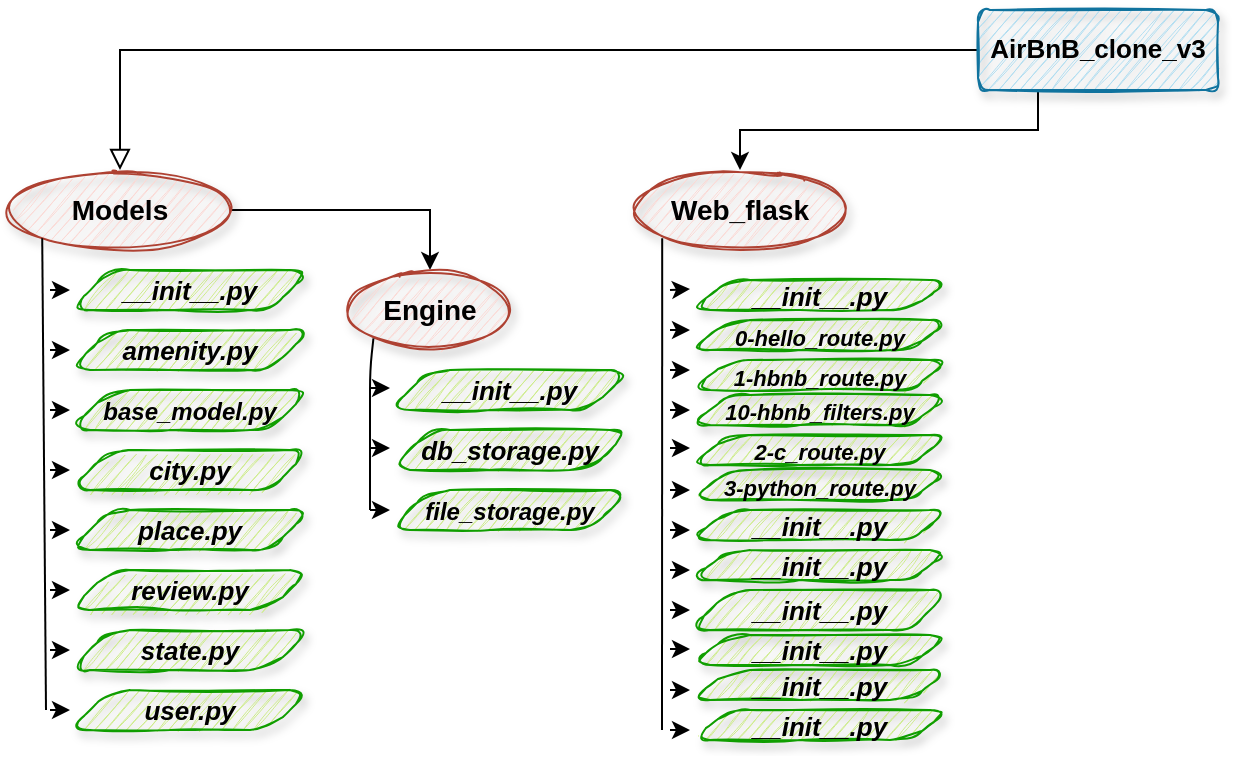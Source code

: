 <mxfile version="14.2.7" type="github">
  <diagram id="C5RBs43oDa-KdzZeNtuy" name="Page-1">
    <mxGraphModel dx="1866" dy="548" grid="1" gridSize="10" guides="1" tooltips="1" connect="1" arrows="1" fold="1" page="1" pageScale="1" pageWidth="827" pageHeight="1169" math="0" shadow="0">
      <root>
        <mxCell id="WIyWlLk6GJQsqaUBKTNV-0" />
        <mxCell id="WIyWlLk6GJQsqaUBKTNV-1" parent="WIyWlLk6GJQsqaUBKTNV-0" />
        <mxCell id="WIyWlLk6GJQsqaUBKTNV-2" value="" style="rounded=0;html=1;jettySize=auto;orthogonalLoop=1;fontSize=11;endArrow=block;endFill=0;endSize=8;strokeWidth=1;shadow=0;labelBackgroundColor=#000000;edgeStyle=orthogonalEdgeStyle;verticalAlign=middle;entryX=0.5;entryY=0;entryDx=0;entryDy=0;" parent="WIyWlLk6GJQsqaUBKTNV-1" source="WIyWlLk6GJQsqaUBKTNV-3" target="X8ssAYlHQM4Of4_cosEG-1" edge="1">
          <mxGeometry relative="1" as="geometry">
            <mxPoint x="-70" y="80" as="targetPoint" />
            <Array as="points">
              <mxPoint x="-75" y="40" />
            </Array>
          </mxGeometry>
        </mxCell>
        <mxCell id="X8ssAYlHQM4Of4_cosEG-45" style="edgeStyle=orthogonalEdgeStyle;rounded=0;orthogonalLoop=1;jettySize=auto;html=1;exitX=0.25;exitY=1;exitDx=0;exitDy=0;fontSize=13;entryX=0.5;entryY=0;entryDx=0;entryDy=0;" edge="1" parent="WIyWlLk6GJQsqaUBKTNV-1" source="WIyWlLk6GJQsqaUBKTNV-3" target="X8ssAYlHQM4Of4_cosEG-46">
          <mxGeometry relative="1" as="geometry">
            <mxPoint x="260" y="100" as="targetPoint" />
          </mxGeometry>
        </mxCell>
        <mxCell id="WIyWlLk6GJQsqaUBKTNV-3" value="&lt;b style=&quot;line-height: 120%&quot;&gt;&lt;font style=&quot;font-size: 13px&quot;&gt;AirBnB_clone_v3&lt;/font&gt;&lt;/b&gt;" style="rounded=1;whiteSpace=wrap;html=1;fontSize=12;glass=0;strokeWidth=1;shadow=1;fillColor=#b1ddf0;strokeColor=#10739e;sketch=1;" parent="WIyWlLk6GJQsqaUBKTNV-1" vertex="1">
          <mxGeometry x="354" y="20" width="120" height="40" as="geometry" />
        </mxCell>
        <mxCell id="X8ssAYlHQM4Of4_cosEG-3" value="" style="edgeStyle=orthogonalEdgeStyle;rounded=0;orthogonalLoop=1;jettySize=auto;html=1;" edge="1" parent="WIyWlLk6GJQsqaUBKTNV-1" source="X8ssAYlHQM4Of4_cosEG-1" target="X8ssAYlHQM4Of4_cosEG-2">
          <mxGeometry relative="1" as="geometry" />
        </mxCell>
        <mxCell id="X8ssAYlHQM4Of4_cosEG-1" value="&lt;font style=&quot;font-size: 14px&quot;&gt;Models&lt;/font&gt;" style="ellipse;whiteSpace=wrap;html=1;rounded=1;shadow=1;glass=0;sketch=1;fillColor=#fad9d5;strokeColor=#ae4132;fontStyle=1" vertex="1" parent="WIyWlLk6GJQsqaUBKTNV-1">
          <mxGeometry x="-130" y="100" width="110" height="40" as="geometry" />
        </mxCell>
        <mxCell id="X8ssAYlHQM4Of4_cosEG-2" value="&lt;font style=&quot;font-size: 14px&quot;&gt;Engine&lt;/font&gt;" style="ellipse;whiteSpace=wrap;html=1;rounded=1;shadow=1;glass=0;sketch=1;fontSize=13;fillColor=#fad9d5;strokeColor=#ae4132;fontStyle=1" vertex="1" parent="WIyWlLk6GJQsqaUBKTNV-1">
          <mxGeometry x="40" y="150" width="80" height="40" as="geometry" />
        </mxCell>
        <mxCell id="X8ssAYlHQM4Of4_cosEG-4" value="" style="endArrow=none;html=1;fontSize=13;entryX=0;entryY=1;entryDx=0;entryDy=0;" edge="1" parent="WIyWlLk6GJQsqaUBKTNV-1" target="X8ssAYlHQM4Of4_cosEG-1">
          <mxGeometry width="50" height="50" relative="1" as="geometry">
            <mxPoint x="-112" y="370" as="sourcePoint" />
            <mxPoint x="410" y="260" as="targetPoint" />
          </mxGeometry>
        </mxCell>
        <mxCell id="X8ssAYlHQM4Of4_cosEG-5" value="" style="endArrow=classic;html=1;fontSize=13;" edge="1" parent="WIyWlLk6GJQsqaUBKTNV-1">
          <mxGeometry width="50" height="50" relative="1" as="geometry">
            <mxPoint x="-110" y="160" as="sourcePoint" />
            <mxPoint x="-100" y="160" as="targetPoint" />
          </mxGeometry>
        </mxCell>
        <mxCell id="X8ssAYlHQM4Of4_cosEG-6" value="" style="endArrow=classic;html=1;fontSize=13;" edge="1" parent="WIyWlLk6GJQsqaUBKTNV-1">
          <mxGeometry width="50" height="50" relative="1" as="geometry">
            <mxPoint x="-110" y="190" as="sourcePoint" />
            <mxPoint x="-100" y="190" as="targetPoint" />
          </mxGeometry>
        </mxCell>
        <mxCell id="X8ssAYlHQM4Of4_cosEG-8" value="__init__.py" style="shape=parallelogram;perimeter=parallelogramPerimeter;html=1;fixedSize=1;rounded=1;shadow=1;glass=0;sketch=1;fontSize=13;fillColor=#cdeb8b;strokeColor=#109E00;labelBackgroundColor=none;labelBorderColor=none;whiteSpace=wrap;fontStyle=3" vertex="1" parent="WIyWlLk6GJQsqaUBKTNV-1">
          <mxGeometry x="-100" y="150" width="120" height="20" as="geometry" />
        </mxCell>
        <mxCell id="X8ssAYlHQM4Of4_cosEG-9" value="amenity.py" style="shape=parallelogram;perimeter=parallelogramPerimeter;whiteSpace=wrap;html=1;fixedSize=1;rounded=1;shadow=1;glass=0;sketch=1;fontSize=13;fillColor=#cdeb8b;strokeColor=#109E00;fontStyle=3" vertex="1" parent="WIyWlLk6GJQsqaUBKTNV-1">
          <mxGeometry x="-100" y="180" width="120" height="20" as="geometry" />
        </mxCell>
        <mxCell id="X8ssAYlHQM4Of4_cosEG-10" value="" style="endArrow=classic;html=1;fontSize=13;" edge="1" parent="WIyWlLk6GJQsqaUBKTNV-1">
          <mxGeometry width="50" height="50" relative="1" as="geometry">
            <mxPoint x="-110" y="220" as="sourcePoint" />
            <mxPoint x="-100" y="220" as="targetPoint" />
          </mxGeometry>
        </mxCell>
        <mxCell id="X8ssAYlHQM4Of4_cosEG-13" value="" style="endArrow=classic;html=1;fontSize=13;" edge="1" parent="WIyWlLk6GJQsqaUBKTNV-1">
          <mxGeometry width="50" height="50" relative="1" as="geometry">
            <mxPoint x="-110" y="250" as="sourcePoint" />
            <mxPoint x="-100" y="250" as="targetPoint" />
          </mxGeometry>
        </mxCell>
        <mxCell id="X8ssAYlHQM4Of4_cosEG-14" value="" style="endArrow=classic;html=1;fontSize=13;" edge="1" parent="WIyWlLk6GJQsqaUBKTNV-1">
          <mxGeometry width="50" height="50" relative="1" as="geometry">
            <mxPoint x="-110" y="280" as="sourcePoint" />
            <mxPoint x="-100" y="280" as="targetPoint" />
          </mxGeometry>
        </mxCell>
        <mxCell id="X8ssAYlHQM4Of4_cosEG-15" value="" style="endArrow=classic;html=1;fontSize=13;" edge="1" parent="WIyWlLk6GJQsqaUBKTNV-1">
          <mxGeometry width="50" height="50" relative="1" as="geometry">
            <mxPoint x="-110" y="310" as="sourcePoint" />
            <mxPoint x="-100" y="310" as="targetPoint" />
          </mxGeometry>
        </mxCell>
        <mxCell id="X8ssAYlHQM4Of4_cosEG-16" value="&lt;font style=&quot;font-size: 12px&quot;&gt;base_model.py&lt;/font&gt;" style="shape=parallelogram;perimeter=parallelogramPerimeter;whiteSpace=wrap;html=1;fixedSize=1;rounded=1;shadow=1;glass=0;sketch=1;fontSize=13;fillColor=#cdeb8b;strokeColor=#109E00;fontStyle=3" vertex="1" parent="WIyWlLk6GJQsqaUBKTNV-1">
          <mxGeometry x="-100" y="210" width="120" height="20" as="geometry" />
        </mxCell>
        <mxCell id="X8ssAYlHQM4Of4_cosEG-17" value="city.py" style="shape=parallelogram;perimeter=parallelogramPerimeter;whiteSpace=wrap;html=1;fixedSize=1;rounded=1;shadow=1;glass=0;sketch=1;fontSize=13;fillColor=#cdeb8b;strokeColor=#109E00;fontStyle=3" vertex="1" parent="WIyWlLk6GJQsqaUBKTNV-1">
          <mxGeometry x="-100" y="240" width="120" height="20" as="geometry" />
        </mxCell>
        <mxCell id="X8ssAYlHQM4Of4_cosEG-18" value="place.py" style="shape=parallelogram;perimeter=parallelogramPerimeter;whiteSpace=wrap;html=1;fixedSize=1;rounded=1;shadow=1;glass=0;sketch=1;fontSize=13;fillColor=#cdeb8b;strokeColor=#109E00;fontStyle=3" vertex="1" parent="WIyWlLk6GJQsqaUBKTNV-1">
          <mxGeometry x="-100" y="270" width="120" height="20" as="geometry" />
        </mxCell>
        <mxCell id="X8ssAYlHQM4Of4_cosEG-19" value="" style="endArrow=classic;html=1;fontSize=13;" edge="1" parent="WIyWlLk6GJQsqaUBKTNV-1">
          <mxGeometry width="50" height="50" relative="1" as="geometry">
            <mxPoint x="-110" y="340" as="sourcePoint" />
            <mxPoint x="-100" y="340" as="targetPoint" />
          </mxGeometry>
        </mxCell>
        <mxCell id="X8ssAYlHQM4Of4_cosEG-20" value="" style="endArrow=classic;html=1;fontSize=13;" edge="1" parent="WIyWlLk6GJQsqaUBKTNV-1">
          <mxGeometry width="50" height="50" relative="1" as="geometry">
            <mxPoint x="-110" y="370" as="sourcePoint" />
            <mxPoint x="-100" y="370" as="targetPoint" />
          </mxGeometry>
        </mxCell>
        <mxCell id="X8ssAYlHQM4Of4_cosEG-21" value="review.py" style="shape=parallelogram;perimeter=parallelogramPerimeter;whiteSpace=wrap;html=1;fixedSize=1;rounded=1;shadow=1;glass=0;sketch=1;fontSize=13;fillColor=#cdeb8b;strokeColor=#109E00;fontStyle=3" vertex="1" parent="WIyWlLk6GJQsqaUBKTNV-1">
          <mxGeometry x="-100" y="300" width="120" height="20" as="geometry" />
        </mxCell>
        <mxCell id="X8ssAYlHQM4Of4_cosEG-22" value="state.py" style="shape=parallelogram;perimeter=parallelogramPerimeter;whiteSpace=wrap;html=1;fixedSize=1;rounded=1;shadow=1;glass=0;sketch=1;fontSize=13;fillColor=#cdeb8b;strokeColor=#109E00;fontStyle=3" vertex="1" parent="WIyWlLk6GJQsqaUBKTNV-1">
          <mxGeometry x="-100" y="330" width="120" height="20" as="geometry" />
        </mxCell>
        <mxCell id="X8ssAYlHQM4Of4_cosEG-23" value="user.py" style="shape=parallelogram;perimeter=parallelogramPerimeter;whiteSpace=wrap;html=1;fixedSize=1;rounded=1;shadow=1;glass=0;sketch=1;fontSize=13;fillColor=#cdeb8b;strokeColor=#109E00;fontStyle=3" vertex="1" parent="WIyWlLk6GJQsqaUBKTNV-1">
          <mxGeometry x="-100" y="360" width="120" height="20" as="geometry" />
        </mxCell>
        <mxCell id="X8ssAYlHQM4Of4_cosEG-24" value="" style="endArrow=classic;html=1;fontSize=13;" edge="1" parent="WIyWlLk6GJQsqaUBKTNV-1">
          <mxGeometry width="50" height="50" relative="1" as="geometry">
            <mxPoint x="50" y="209" as="sourcePoint" />
            <mxPoint x="60" y="209" as="targetPoint" />
          </mxGeometry>
        </mxCell>
        <mxCell id="X8ssAYlHQM4Of4_cosEG-25" value="" style="endArrow=classic;html=1;fontSize=13;" edge="1" parent="WIyWlLk6GJQsqaUBKTNV-1">
          <mxGeometry width="50" height="50" relative="1" as="geometry">
            <mxPoint x="50" y="239" as="sourcePoint" />
            <mxPoint x="60" y="239" as="targetPoint" />
          </mxGeometry>
        </mxCell>
        <mxCell id="X8ssAYlHQM4Of4_cosEG-26" value="__init__.py" style="shape=parallelogram;perimeter=parallelogramPerimeter;html=1;fixedSize=1;rounded=1;shadow=1;glass=0;sketch=1;fontSize=13;fillColor=#cdeb8b;strokeColor=#109E00;labelBackgroundColor=none;labelBorderColor=none;whiteSpace=wrap;fontStyle=3" vertex="1" parent="WIyWlLk6GJQsqaUBKTNV-1">
          <mxGeometry x="60" y="200" width="120" height="20" as="geometry" />
        </mxCell>
        <mxCell id="X8ssAYlHQM4Of4_cosEG-27" value="db_storage.py" style="shape=parallelogram;perimeter=parallelogramPerimeter;whiteSpace=wrap;html=1;fixedSize=1;rounded=1;shadow=1;glass=0;sketch=1;fontSize=13;fillColor=#cdeb8b;strokeColor=#109E00;fontStyle=3" vertex="1" parent="WIyWlLk6GJQsqaUBKTNV-1">
          <mxGeometry x="60" y="230" width="120" height="20" as="geometry" />
        </mxCell>
        <mxCell id="X8ssAYlHQM4Of4_cosEG-28" value="" style="endArrow=classic;html=1;fontSize=13;" edge="1" parent="WIyWlLk6GJQsqaUBKTNV-1">
          <mxGeometry width="50" height="50" relative="1" as="geometry">
            <mxPoint x="50" y="270" as="sourcePoint" />
            <mxPoint x="60" y="270" as="targetPoint" />
          </mxGeometry>
        </mxCell>
        <mxCell id="X8ssAYlHQM4Of4_cosEG-32" value="&lt;font style=&quot;font-size: 12px&quot;&gt;file_storage.py&lt;/font&gt;" style="shape=parallelogram;perimeter=parallelogramPerimeter;whiteSpace=wrap;html=1;fixedSize=1;rounded=1;shadow=1;glass=0;sketch=1;fontSize=13;fillColor=#cdeb8b;strokeColor=#109E00;fontStyle=3" vertex="1" parent="WIyWlLk6GJQsqaUBKTNV-1">
          <mxGeometry x="60" y="260" width="120" height="20" as="geometry" />
        </mxCell>
        <mxCell id="X8ssAYlHQM4Of4_cosEG-40" value="" style="endArrow=none;html=1;fontSize=13;entryX=0;entryY=1;entryDx=0;entryDy=0;" edge="1" parent="WIyWlLk6GJQsqaUBKTNV-1" target="X8ssAYlHQM4Of4_cosEG-2">
          <mxGeometry width="50" height="50" relative="1" as="geometry">
            <mxPoint x="50" y="270" as="sourcePoint" />
            <mxPoint x="50" y="190" as="targetPoint" />
            <Array as="points">
              <mxPoint x="50" y="200" />
            </Array>
          </mxGeometry>
        </mxCell>
        <mxCell id="X8ssAYlHQM4Of4_cosEG-46" value="&lt;span style=&quot;font-size: 14px&quot;&gt;Web_flask&lt;/span&gt;" style="ellipse;whiteSpace=wrap;html=1;rounded=1;shadow=1;glass=0;sketch=1;fillColor=#fad9d5;strokeColor=#ae4132;fontStyle=1" vertex="1" parent="WIyWlLk6GJQsqaUBKTNV-1">
          <mxGeometry x="180" y="100" width="110" height="40" as="geometry" />
        </mxCell>
        <mxCell id="X8ssAYlHQM4Of4_cosEG-51" value="" style="endArrow=none;html=1;labelBackgroundColor=#000000;fontSize=13;entryX=0;entryY=1;entryDx=0;entryDy=0;" edge="1" parent="WIyWlLk6GJQsqaUBKTNV-1" target="X8ssAYlHQM4Of4_cosEG-46">
          <mxGeometry width="50" height="50" relative="1" as="geometry">
            <mxPoint x="196" y="380" as="sourcePoint" />
            <mxPoint x="410" y="260" as="targetPoint" />
          </mxGeometry>
        </mxCell>
        <mxCell id="X8ssAYlHQM4Of4_cosEG-54" value="" style="endArrow=classic;html=1;fontSize=13;" edge="1" parent="WIyWlLk6GJQsqaUBKTNV-1">
          <mxGeometry width="50" height="50" relative="1" as="geometry">
            <mxPoint x="200" y="160" as="sourcePoint" />
            <mxPoint x="210" y="159.5" as="targetPoint" />
          </mxGeometry>
        </mxCell>
        <mxCell id="X8ssAYlHQM4Of4_cosEG-56" value="" style="endArrow=classic;html=1;fontSize=13;" edge="1" parent="WIyWlLk6GJQsqaUBKTNV-1">
          <mxGeometry width="50" height="50" relative="1" as="geometry">
            <mxPoint x="200" y="180" as="sourcePoint" />
            <mxPoint x="210" y="180" as="targetPoint" />
          </mxGeometry>
        </mxCell>
        <mxCell id="X8ssAYlHQM4Of4_cosEG-57" value="" style="endArrow=classic;html=1;fontSize=13;" edge="1" parent="WIyWlLk6GJQsqaUBKTNV-1">
          <mxGeometry width="50" height="50" relative="1" as="geometry">
            <mxPoint x="200" y="200" as="sourcePoint" />
            <mxPoint x="210" y="200" as="targetPoint" />
          </mxGeometry>
        </mxCell>
        <mxCell id="X8ssAYlHQM4Of4_cosEG-58" value="" style="endArrow=classic;html=1;fontSize=13;" edge="1" parent="WIyWlLk6GJQsqaUBKTNV-1">
          <mxGeometry width="50" height="50" relative="1" as="geometry">
            <mxPoint x="200" y="220" as="sourcePoint" />
            <mxPoint x="210" y="220" as="targetPoint" />
          </mxGeometry>
        </mxCell>
        <mxCell id="X8ssAYlHQM4Of4_cosEG-59" value="" style="endArrow=classic;html=1;fontSize=13;" edge="1" parent="WIyWlLk6GJQsqaUBKTNV-1">
          <mxGeometry width="50" height="50" relative="1" as="geometry">
            <mxPoint x="200" y="239" as="sourcePoint" />
            <mxPoint x="210" y="239" as="targetPoint" />
          </mxGeometry>
        </mxCell>
        <mxCell id="X8ssAYlHQM4Of4_cosEG-60" value="" style="endArrow=classic;html=1;fontSize=13;" edge="1" parent="WIyWlLk6GJQsqaUBKTNV-1">
          <mxGeometry width="50" height="50" relative="1" as="geometry">
            <mxPoint x="200" y="260" as="sourcePoint" />
            <mxPoint x="210" y="260" as="targetPoint" />
          </mxGeometry>
        </mxCell>
        <mxCell id="X8ssAYlHQM4Of4_cosEG-61" value="" style="endArrow=classic;html=1;fontSize=13;" edge="1" parent="WIyWlLk6GJQsqaUBKTNV-1">
          <mxGeometry width="50" height="50" relative="1" as="geometry">
            <mxPoint x="200" y="280" as="sourcePoint" />
            <mxPoint x="210" y="280" as="targetPoint" />
          </mxGeometry>
        </mxCell>
        <mxCell id="X8ssAYlHQM4Of4_cosEG-62" value="" style="endArrow=classic;html=1;fontSize=13;" edge="1" parent="WIyWlLk6GJQsqaUBKTNV-1">
          <mxGeometry width="50" height="50" relative="1" as="geometry">
            <mxPoint x="200" y="300" as="sourcePoint" />
            <mxPoint x="210" y="300" as="targetPoint" />
          </mxGeometry>
        </mxCell>
        <mxCell id="X8ssAYlHQM4Of4_cosEG-63" value="" style="endArrow=classic;html=1;fontSize=13;" edge="1" parent="WIyWlLk6GJQsqaUBKTNV-1">
          <mxGeometry width="50" height="50" relative="1" as="geometry">
            <mxPoint x="200" y="320" as="sourcePoint" />
            <mxPoint x="210" y="320" as="targetPoint" />
          </mxGeometry>
        </mxCell>
        <mxCell id="X8ssAYlHQM4Of4_cosEG-64" value="" style="endArrow=classic;html=1;fontSize=13;" edge="1" parent="WIyWlLk6GJQsqaUBKTNV-1">
          <mxGeometry width="50" height="50" relative="1" as="geometry">
            <mxPoint x="200" y="339.5" as="sourcePoint" />
            <mxPoint x="210" y="339.5" as="targetPoint" />
          </mxGeometry>
        </mxCell>
        <mxCell id="X8ssAYlHQM4Of4_cosEG-65" value="" style="endArrow=classic;html=1;fontSize=13;" edge="1" parent="WIyWlLk6GJQsqaUBKTNV-1">
          <mxGeometry width="50" height="50" relative="1" as="geometry">
            <mxPoint x="200" y="360" as="sourcePoint" />
            <mxPoint x="210" y="360" as="targetPoint" />
          </mxGeometry>
        </mxCell>
        <mxCell id="X8ssAYlHQM4Of4_cosEG-66" value="" style="endArrow=classic;html=1;fontSize=13;" edge="1" parent="WIyWlLk6GJQsqaUBKTNV-1">
          <mxGeometry width="50" height="50" relative="1" as="geometry">
            <mxPoint x="200" y="380" as="sourcePoint" />
            <mxPoint x="210" y="380" as="targetPoint" />
          </mxGeometry>
        </mxCell>
        <mxCell id="X8ssAYlHQM4Of4_cosEG-67" value="__init__.py" style="shape=parallelogram;perimeter=parallelogramPerimeter;html=1;fixedSize=1;rounded=1;shadow=1;glass=0;sketch=1;fontSize=13;fillColor=#cdeb8b;strokeColor=#109E00;labelBackgroundColor=none;labelBorderColor=none;whiteSpace=wrap;fontStyle=3" vertex="1" parent="WIyWlLk6GJQsqaUBKTNV-1">
          <mxGeometry x="210" y="155" width="130" height="15" as="geometry" />
        </mxCell>
        <mxCell id="X8ssAYlHQM4Of4_cosEG-69" value="&lt;font style=&quot;font-size: 11px&quot;&gt;0-hello_route.py&lt;/font&gt;" style="shape=parallelogram;perimeter=parallelogramPerimeter;html=1;fixedSize=1;rounded=1;shadow=1;glass=0;sketch=1;fontSize=13;fillColor=#cdeb8b;strokeColor=#109E00;labelBackgroundColor=none;labelBorderColor=none;whiteSpace=wrap;fontStyle=3" vertex="1" parent="WIyWlLk6GJQsqaUBKTNV-1">
          <mxGeometry x="210" y="175" width="130" height="15" as="geometry" />
        </mxCell>
        <mxCell id="X8ssAYlHQM4Of4_cosEG-70" value="&lt;font style=&quot;font-size: 11px&quot;&gt;1-hbnb_route.py&lt;/font&gt;" style="shape=parallelogram;perimeter=parallelogramPerimeter;html=1;fixedSize=1;rounded=1;shadow=1;glass=0;sketch=1;fontSize=13;fillColor=#cdeb8b;strokeColor=#109E00;labelBackgroundColor=none;labelBorderColor=none;whiteSpace=wrap;fontStyle=3" vertex="1" parent="WIyWlLk6GJQsqaUBKTNV-1">
          <mxGeometry x="210" y="195" width="130" height="15" as="geometry" />
        </mxCell>
        <mxCell id="X8ssAYlHQM4Of4_cosEG-71" value="&lt;font style=&quot;font-size: 11px&quot;&gt;10-hbnb_filters.py&lt;/font&gt;" style="shape=parallelogram;perimeter=parallelogramPerimeter;html=1;fixedSize=1;rounded=1;shadow=1;glass=0;sketch=1;fontSize=13;fillColor=#cdeb8b;strokeColor=#109E00;labelBackgroundColor=none;labelBorderColor=none;whiteSpace=wrap;fontStyle=3" vertex="1" parent="WIyWlLk6GJQsqaUBKTNV-1">
          <mxGeometry x="210" y="212.5" width="130" height="15" as="geometry" />
        </mxCell>
        <mxCell id="X8ssAYlHQM4Of4_cosEG-72" value="&lt;font style=&quot;font-size: 11px&quot;&gt;2-c_route.py&lt;/font&gt;" style="shape=parallelogram;perimeter=parallelogramPerimeter;html=1;fixedSize=1;rounded=1;shadow=1;glass=0;sketch=1;fontSize=13;fillColor=#cdeb8b;strokeColor=#109E00;labelBackgroundColor=none;labelBorderColor=none;whiteSpace=wrap;fontStyle=3" vertex="1" parent="WIyWlLk6GJQsqaUBKTNV-1">
          <mxGeometry x="210" y="232.5" width="130" height="15" as="geometry" />
        </mxCell>
        <mxCell id="X8ssAYlHQM4Of4_cosEG-73" value="&lt;font style=&quot;font-size: 11px&quot;&gt;3-python_route.py&lt;/font&gt;" style="shape=parallelogram;perimeter=parallelogramPerimeter;html=1;fixedSize=1;rounded=1;shadow=1;glass=0;sketch=1;fontSize=13;fillColor=#cdeb8b;strokeColor=#109E00;labelBackgroundColor=none;labelBorderColor=none;whiteSpace=wrap;fontStyle=3" vertex="1" parent="WIyWlLk6GJQsqaUBKTNV-1">
          <mxGeometry x="210" y="250" width="130" height="15" as="geometry" />
        </mxCell>
        <mxCell id="X8ssAYlHQM4Of4_cosEG-74" value="__init__.py" style="shape=parallelogram;perimeter=parallelogramPerimeter;html=1;fixedSize=1;rounded=1;shadow=1;glass=0;sketch=1;fontSize=13;fillColor=#cdeb8b;strokeColor=#109E00;labelBackgroundColor=none;labelBorderColor=none;whiteSpace=wrap;fontStyle=3" vertex="1" parent="WIyWlLk6GJQsqaUBKTNV-1">
          <mxGeometry x="210" y="270" width="130" height="15" as="geometry" />
        </mxCell>
        <mxCell id="X8ssAYlHQM4Of4_cosEG-75" value="__init__.py" style="shape=parallelogram;perimeter=parallelogramPerimeter;html=1;fixedSize=1;rounded=1;shadow=1;glass=0;sketch=1;fontSize=13;fillColor=#cdeb8b;strokeColor=#109E00;labelBackgroundColor=none;labelBorderColor=none;whiteSpace=wrap;fontStyle=3" vertex="1" parent="WIyWlLk6GJQsqaUBKTNV-1">
          <mxGeometry x="210" y="290" width="130" height="15" as="geometry" />
        </mxCell>
        <mxCell id="X8ssAYlHQM4Of4_cosEG-76" value="__init__.py" style="shape=parallelogram;perimeter=parallelogramPerimeter;html=1;fixedSize=1;rounded=1;shadow=1;glass=0;sketch=1;fontSize=13;fillColor=#cdeb8b;strokeColor=#109E00;labelBackgroundColor=none;labelBorderColor=none;whiteSpace=wrap;fontStyle=3" vertex="1" parent="WIyWlLk6GJQsqaUBKTNV-1">
          <mxGeometry x="210" y="310" width="130" height="20" as="geometry" />
        </mxCell>
        <mxCell id="X8ssAYlHQM4Of4_cosEG-77" value="__init__.py" style="shape=parallelogram;perimeter=parallelogramPerimeter;html=1;fixedSize=1;rounded=1;shadow=1;glass=0;sketch=1;fontSize=13;fillColor=#cdeb8b;strokeColor=#109E00;labelBackgroundColor=none;labelBorderColor=none;whiteSpace=wrap;fontStyle=3" vertex="1" parent="WIyWlLk6GJQsqaUBKTNV-1">
          <mxGeometry x="210" y="332.5" width="130" height="15" as="geometry" />
        </mxCell>
        <mxCell id="X8ssAYlHQM4Of4_cosEG-78" value="__init__.py" style="shape=parallelogram;perimeter=parallelogramPerimeter;html=1;fixedSize=1;rounded=1;shadow=1;glass=0;sketch=1;fontSize=13;fillColor=#cdeb8b;strokeColor=#109E00;labelBackgroundColor=none;labelBorderColor=none;whiteSpace=wrap;fontStyle=3" vertex="1" parent="WIyWlLk6GJQsqaUBKTNV-1">
          <mxGeometry x="210" y="350" width="130" height="15" as="geometry" />
        </mxCell>
        <mxCell id="X8ssAYlHQM4Of4_cosEG-79" value="__init__.py" style="shape=parallelogram;perimeter=parallelogramPerimeter;html=1;fixedSize=1;rounded=1;shadow=1;glass=0;sketch=1;fontSize=13;fillColor=#cdeb8b;strokeColor=#109E00;labelBackgroundColor=none;labelBorderColor=none;whiteSpace=wrap;fontStyle=3" vertex="1" parent="WIyWlLk6GJQsqaUBKTNV-1">
          <mxGeometry x="210" y="370" width="130" height="15" as="geometry" />
        </mxCell>
      </root>
    </mxGraphModel>
  </diagram>
</mxfile>
